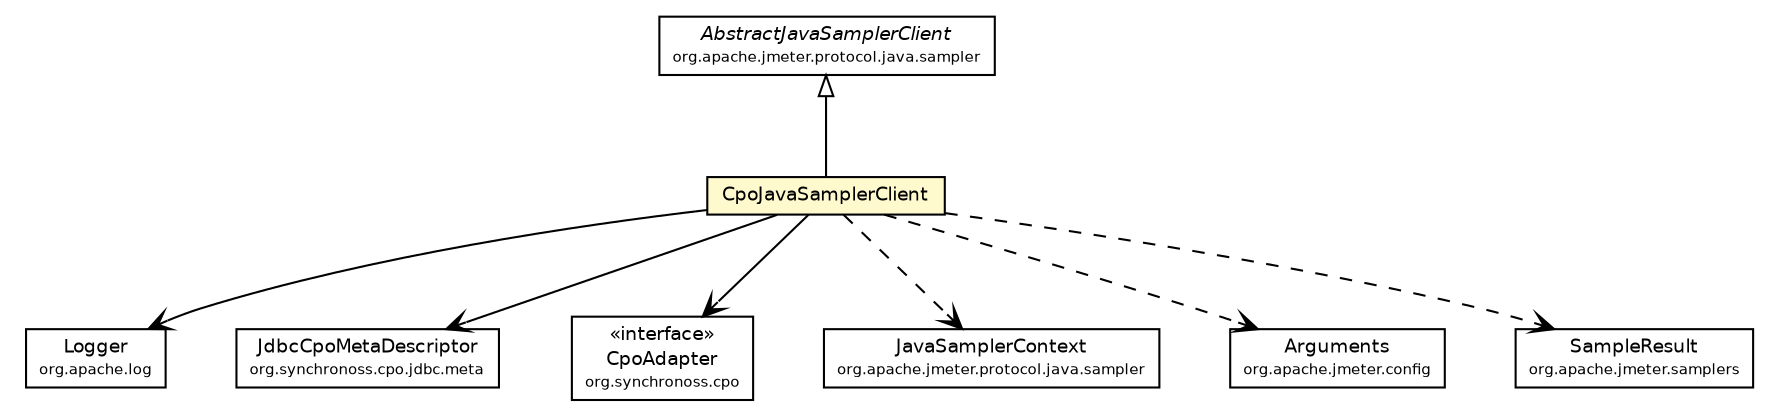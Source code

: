 #!/usr/local/bin/dot
#
# Class diagram 
# Generated by UmlGraph version 4.6 (http://www.spinellis.gr/sw/umlgraph)
#

digraph G {
	edge [fontname="Helvetica",fontsize=10,labelfontname="Helvetica",labelfontsize=10];
	node [fontname="Helvetica",fontsize=10,shape=plaintext];
	// org.synchronoss.cpo.jdbc.jmeter.CpoJavaSamplerClient
	c2283 [label=<<table border="0" cellborder="1" cellspacing="0" cellpadding="2" port="p" bgcolor="lemonChiffon" href="./CpoJavaSamplerClient.html">
		<tr><td><table border="0" cellspacing="0" cellpadding="1">
			<tr><td> CpoJavaSamplerClient </td></tr>
		</table></td></tr>
		</table>>, fontname="Helvetica", fontcolor="black", fontsize=9.0];
	//org.synchronoss.cpo.jdbc.jmeter.CpoJavaSamplerClient extends org.apache.jmeter.protocol.java.sampler.AbstractJavaSamplerClient
	c2306:p -> c2283:p [dir=back,arrowtail=empty];
	// org.synchronoss.cpo.jdbc.jmeter.CpoJavaSamplerClient NAVASSOC org.apache.log.Logger
	c2283:p -> c2312:p [taillabel="", label="", headlabel="", fontname="Helvetica", fontcolor="black", fontsize=10.0, color="black", arrowhead=open];
	// org.synchronoss.cpo.jdbc.jmeter.CpoJavaSamplerClient NAVASSOC org.synchronoss.cpo.jdbc.meta.JdbcCpoMetaDescriptor
	c2283:p -> c2313:p [taillabel="", label="", headlabel="", fontname="Helvetica", fontcolor="black", fontsize=10.0, color="black", arrowhead=open];
	// org.synchronoss.cpo.jdbc.jmeter.CpoJavaSamplerClient NAVASSOC org.synchronoss.cpo.CpoAdapter
	c2283:p -> c2314:p [taillabel="", label="", headlabel="", fontname="Helvetica", fontcolor="black", fontsize=10.0, color="black", arrowhead=open];
	// org.synchronoss.cpo.jdbc.jmeter.CpoJavaSamplerClient DEPEND org.apache.jmeter.protocol.java.sampler.JavaSamplerContext
	c2283:p -> c2316:p [taillabel="", label="", headlabel="", fontname="Helvetica", fontcolor="black", fontsize=10.0, color="black", arrowhead=open, style=dashed];
	// org.synchronoss.cpo.jdbc.jmeter.CpoJavaSamplerClient DEPEND org.apache.jmeter.config.Arguments
	c2283:p -> c2320:p [taillabel="", label="", headlabel="", fontname="Helvetica", fontcolor="black", fontsize=10.0, color="black", arrowhead=open, style=dashed];
	// org.synchronoss.cpo.jdbc.jmeter.CpoJavaSamplerClient DEPEND org.apache.jmeter.samplers.SampleResult
	c2283:p -> c2324:p [taillabel="", label="", headlabel="", fontname="Helvetica", fontcolor="black", fontsize=10.0, color="black", arrowhead=open, style=dashed];
	// org.apache.jmeter.samplers.SampleResult
	c2324 [label=<<table border="0" cellborder="1" cellspacing="0" cellpadding="2" port="p" href="http://java.sun.com/j2se/1.4.2/docs/api/org/apache/jmeter/samplers/SampleResult.html">
		<tr><td><table border="0" cellspacing="0" cellpadding="1">
			<tr><td> SampleResult </td></tr>
			<tr><td><font point-size="7.0"> org.apache.jmeter.samplers </font></td></tr>
		</table></td></tr>
		</table>>, fontname="Helvetica", fontcolor="black", fontsize=9.0];
	// org.apache.jmeter.protocol.java.sampler.AbstractJavaSamplerClient
	c2306 [label=<<table border="0" cellborder="1" cellspacing="0" cellpadding="2" port="p" href="http://java.sun.com/j2se/1.4.2/docs/api/org/apache/jmeter/protocol/java/sampler/AbstractJavaSamplerClient.html">
		<tr><td><table border="0" cellspacing="0" cellpadding="1">
			<tr><td><font face="Helvetica-Oblique"> AbstractJavaSamplerClient </font></td></tr>
			<tr><td><font point-size="7.0"> org.apache.jmeter.protocol.java.sampler </font></td></tr>
		</table></td></tr>
		</table>>, fontname="Helvetica", fontcolor="black", fontsize=9.0];
	// org.synchronoss.cpo.CpoAdapter
	c2314 [label=<<table border="0" cellborder="1" cellspacing="0" cellpadding="2" port="p" href="http://java.sun.com/j2se/1.4.2/docs/api/org/synchronoss/cpo/CpoAdapter.html">
		<tr><td><table border="0" cellspacing="0" cellpadding="1">
			<tr><td> &laquo;interface&raquo; </td></tr>
			<tr><td> CpoAdapter </td></tr>
			<tr><td><font point-size="7.0"> org.synchronoss.cpo </font></td></tr>
		</table></td></tr>
		</table>>, fontname="Helvetica", fontcolor="black", fontsize=9.0];
	// org.apache.jmeter.protocol.java.sampler.JavaSamplerContext
	c2316 [label=<<table border="0" cellborder="1" cellspacing="0" cellpadding="2" port="p" href="http://java.sun.com/j2se/1.4.2/docs/api/org/apache/jmeter/protocol/java/sampler/JavaSamplerContext.html">
		<tr><td><table border="0" cellspacing="0" cellpadding="1">
			<tr><td> JavaSamplerContext </td></tr>
			<tr><td><font point-size="7.0"> org.apache.jmeter.protocol.java.sampler </font></td></tr>
		</table></td></tr>
		</table>>, fontname="Helvetica", fontcolor="black", fontsize=9.0];
	// org.synchronoss.cpo.jdbc.meta.JdbcCpoMetaDescriptor
	c2313 [label=<<table border="0" cellborder="1" cellspacing="0" cellpadding="2" port="p" href="http://java.sun.com/j2se/1.4.2/docs/api/org/synchronoss/cpo/jdbc/meta/JdbcCpoMetaDescriptor.html">
		<tr><td><table border="0" cellspacing="0" cellpadding="1">
			<tr><td> JdbcCpoMetaDescriptor </td></tr>
			<tr><td><font point-size="7.0"> org.synchronoss.cpo.jdbc.meta </font></td></tr>
		</table></td></tr>
		</table>>, fontname="Helvetica", fontcolor="black", fontsize=9.0];
	// org.apache.jmeter.config.Arguments
	c2320 [label=<<table border="0" cellborder="1" cellspacing="0" cellpadding="2" port="p" href="http://java.sun.com/j2se/1.4.2/docs/api/org/apache/jmeter/config/Arguments.html">
		<tr><td><table border="0" cellspacing="0" cellpadding="1">
			<tr><td> Arguments </td></tr>
			<tr><td><font point-size="7.0"> org.apache.jmeter.config </font></td></tr>
		</table></td></tr>
		</table>>, fontname="Helvetica", fontcolor="black", fontsize=9.0];
	// org.apache.log.Logger
	c2312 [label=<<table border="0" cellborder="1" cellspacing="0" cellpadding="2" port="p" href="http://java.sun.com/j2se/1.4.2/docs/api/org/apache/log/Logger.html">
		<tr><td><table border="0" cellspacing="0" cellpadding="1">
			<tr><td> Logger </td></tr>
			<tr><td><font point-size="7.0"> org.apache.log </font></td></tr>
		</table></td></tr>
		</table>>, fontname="Helvetica", fontcolor="black", fontsize=9.0];
}

